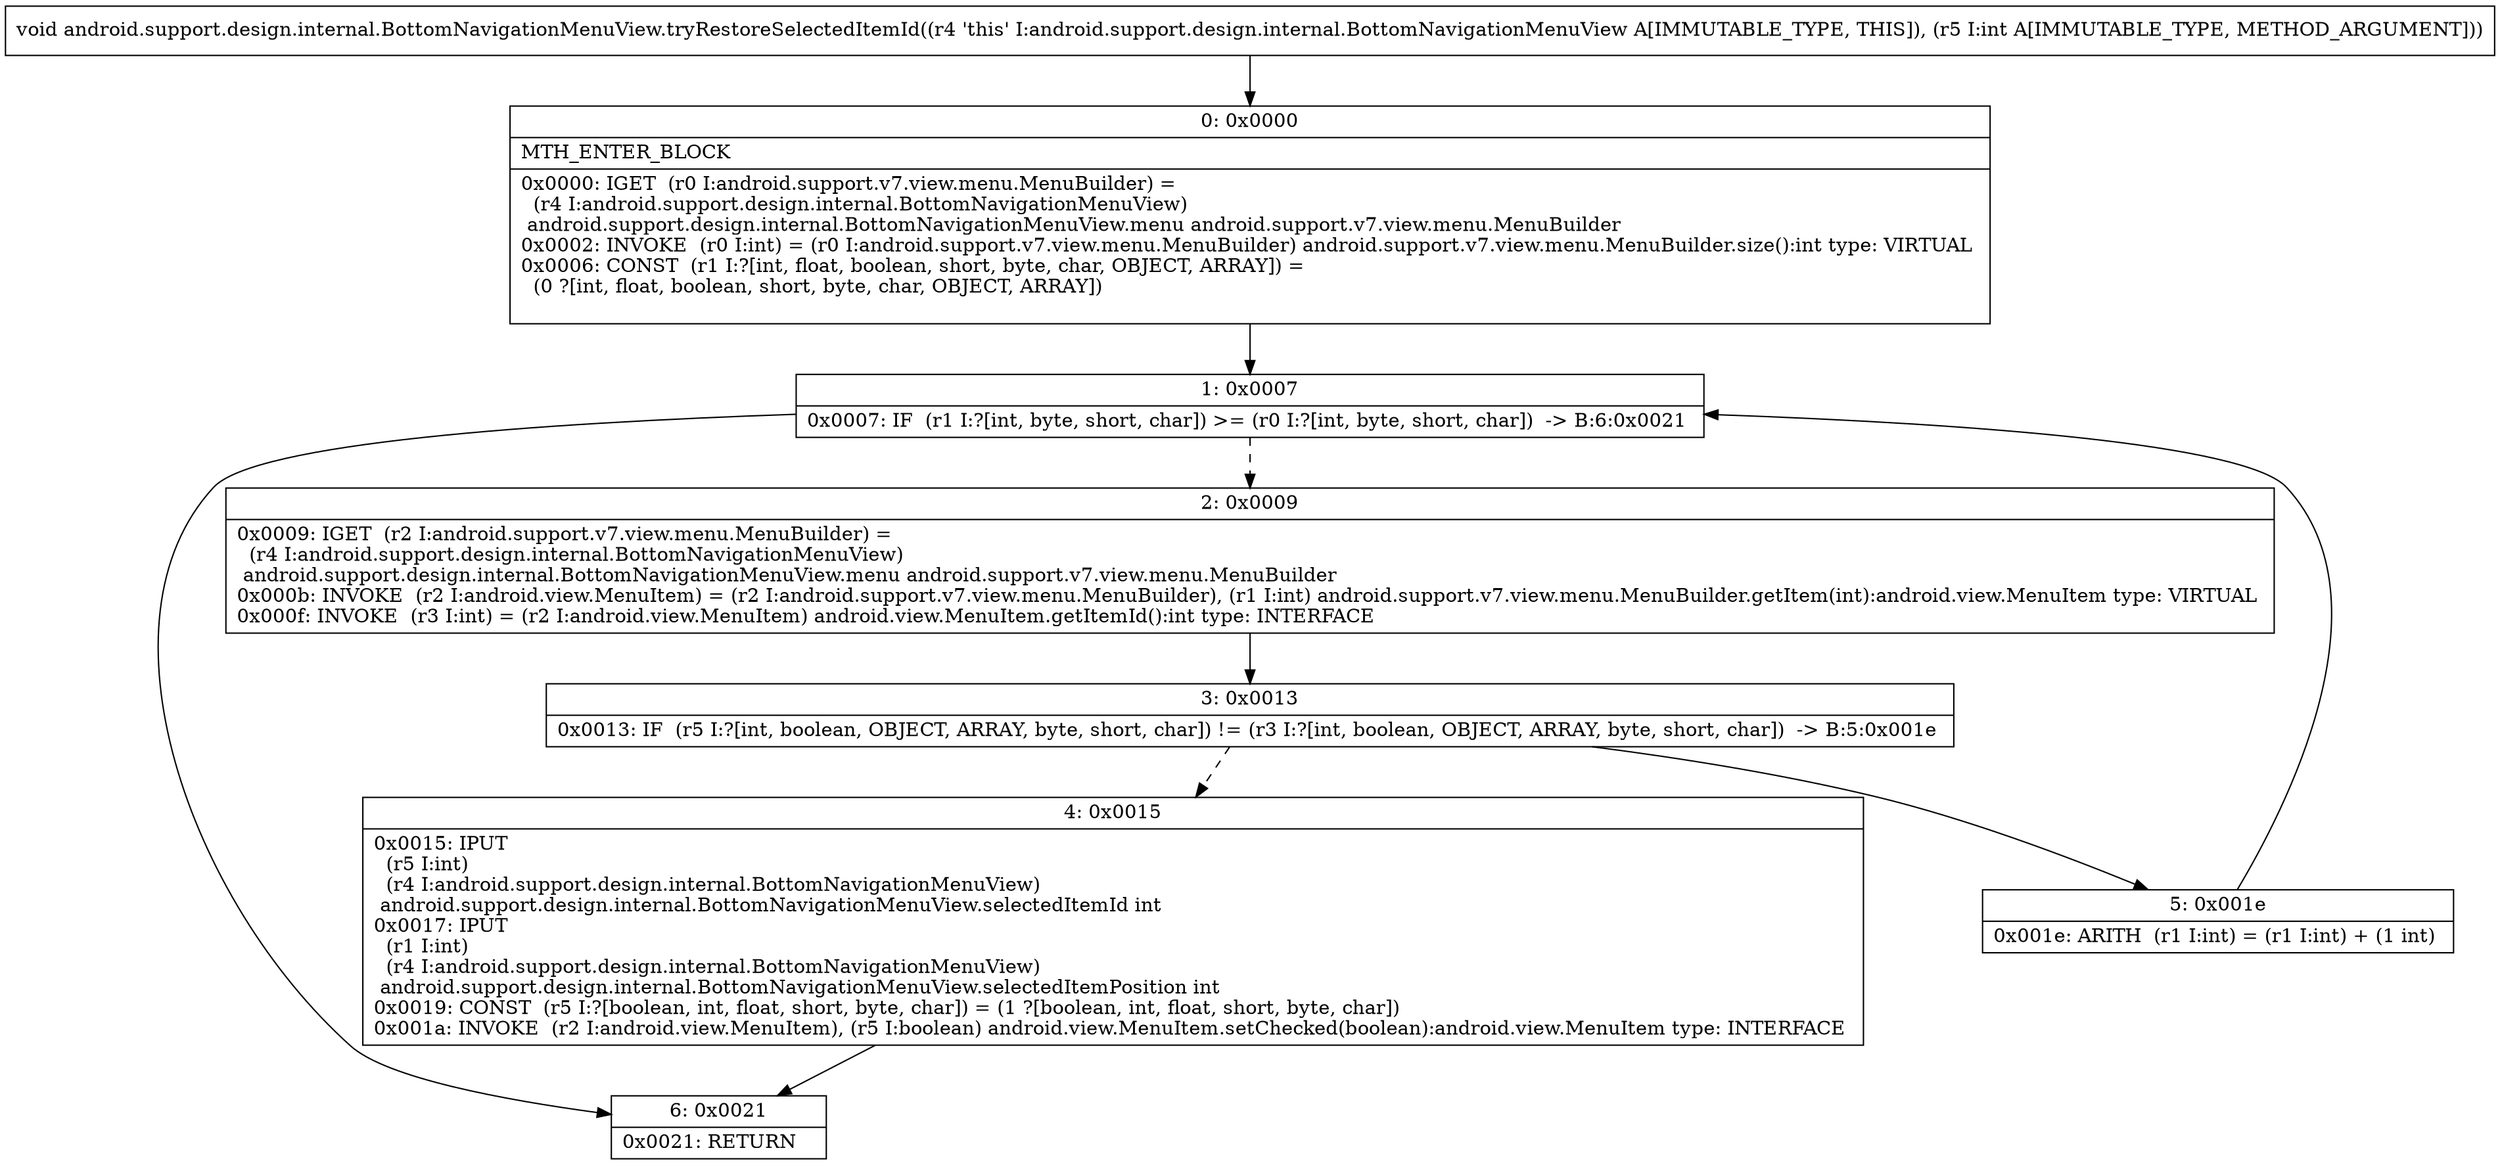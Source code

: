 digraph "CFG forandroid.support.design.internal.BottomNavigationMenuView.tryRestoreSelectedItemId(I)V" {
Node_0 [shape=record,label="{0\:\ 0x0000|MTH_ENTER_BLOCK\l|0x0000: IGET  (r0 I:android.support.v7.view.menu.MenuBuilder) = \l  (r4 I:android.support.design.internal.BottomNavigationMenuView)\l android.support.design.internal.BottomNavigationMenuView.menu android.support.v7.view.menu.MenuBuilder \l0x0002: INVOKE  (r0 I:int) = (r0 I:android.support.v7.view.menu.MenuBuilder) android.support.v7.view.menu.MenuBuilder.size():int type: VIRTUAL \l0x0006: CONST  (r1 I:?[int, float, boolean, short, byte, char, OBJECT, ARRAY]) = \l  (0 ?[int, float, boolean, short, byte, char, OBJECT, ARRAY])\l \l}"];
Node_1 [shape=record,label="{1\:\ 0x0007|0x0007: IF  (r1 I:?[int, byte, short, char]) \>= (r0 I:?[int, byte, short, char])  \-\> B:6:0x0021 \l}"];
Node_2 [shape=record,label="{2\:\ 0x0009|0x0009: IGET  (r2 I:android.support.v7.view.menu.MenuBuilder) = \l  (r4 I:android.support.design.internal.BottomNavigationMenuView)\l android.support.design.internal.BottomNavigationMenuView.menu android.support.v7.view.menu.MenuBuilder \l0x000b: INVOKE  (r2 I:android.view.MenuItem) = (r2 I:android.support.v7.view.menu.MenuBuilder), (r1 I:int) android.support.v7.view.menu.MenuBuilder.getItem(int):android.view.MenuItem type: VIRTUAL \l0x000f: INVOKE  (r3 I:int) = (r2 I:android.view.MenuItem) android.view.MenuItem.getItemId():int type: INTERFACE \l}"];
Node_3 [shape=record,label="{3\:\ 0x0013|0x0013: IF  (r5 I:?[int, boolean, OBJECT, ARRAY, byte, short, char]) != (r3 I:?[int, boolean, OBJECT, ARRAY, byte, short, char])  \-\> B:5:0x001e \l}"];
Node_4 [shape=record,label="{4\:\ 0x0015|0x0015: IPUT  \l  (r5 I:int)\l  (r4 I:android.support.design.internal.BottomNavigationMenuView)\l android.support.design.internal.BottomNavigationMenuView.selectedItemId int \l0x0017: IPUT  \l  (r1 I:int)\l  (r4 I:android.support.design.internal.BottomNavigationMenuView)\l android.support.design.internal.BottomNavigationMenuView.selectedItemPosition int \l0x0019: CONST  (r5 I:?[boolean, int, float, short, byte, char]) = (1 ?[boolean, int, float, short, byte, char]) \l0x001a: INVOKE  (r2 I:android.view.MenuItem), (r5 I:boolean) android.view.MenuItem.setChecked(boolean):android.view.MenuItem type: INTERFACE \l}"];
Node_5 [shape=record,label="{5\:\ 0x001e|0x001e: ARITH  (r1 I:int) = (r1 I:int) + (1 int) \l}"];
Node_6 [shape=record,label="{6\:\ 0x0021|0x0021: RETURN   \l}"];
MethodNode[shape=record,label="{void android.support.design.internal.BottomNavigationMenuView.tryRestoreSelectedItemId((r4 'this' I:android.support.design.internal.BottomNavigationMenuView A[IMMUTABLE_TYPE, THIS]), (r5 I:int A[IMMUTABLE_TYPE, METHOD_ARGUMENT])) }"];
MethodNode -> Node_0;
Node_0 -> Node_1;
Node_1 -> Node_2[style=dashed];
Node_1 -> Node_6;
Node_2 -> Node_3;
Node_3 -> Node_4[style=dashed];
Node_3 -> Node_5;
Node_4 -> Node_6;
Node_5 -> Node_1;
}

